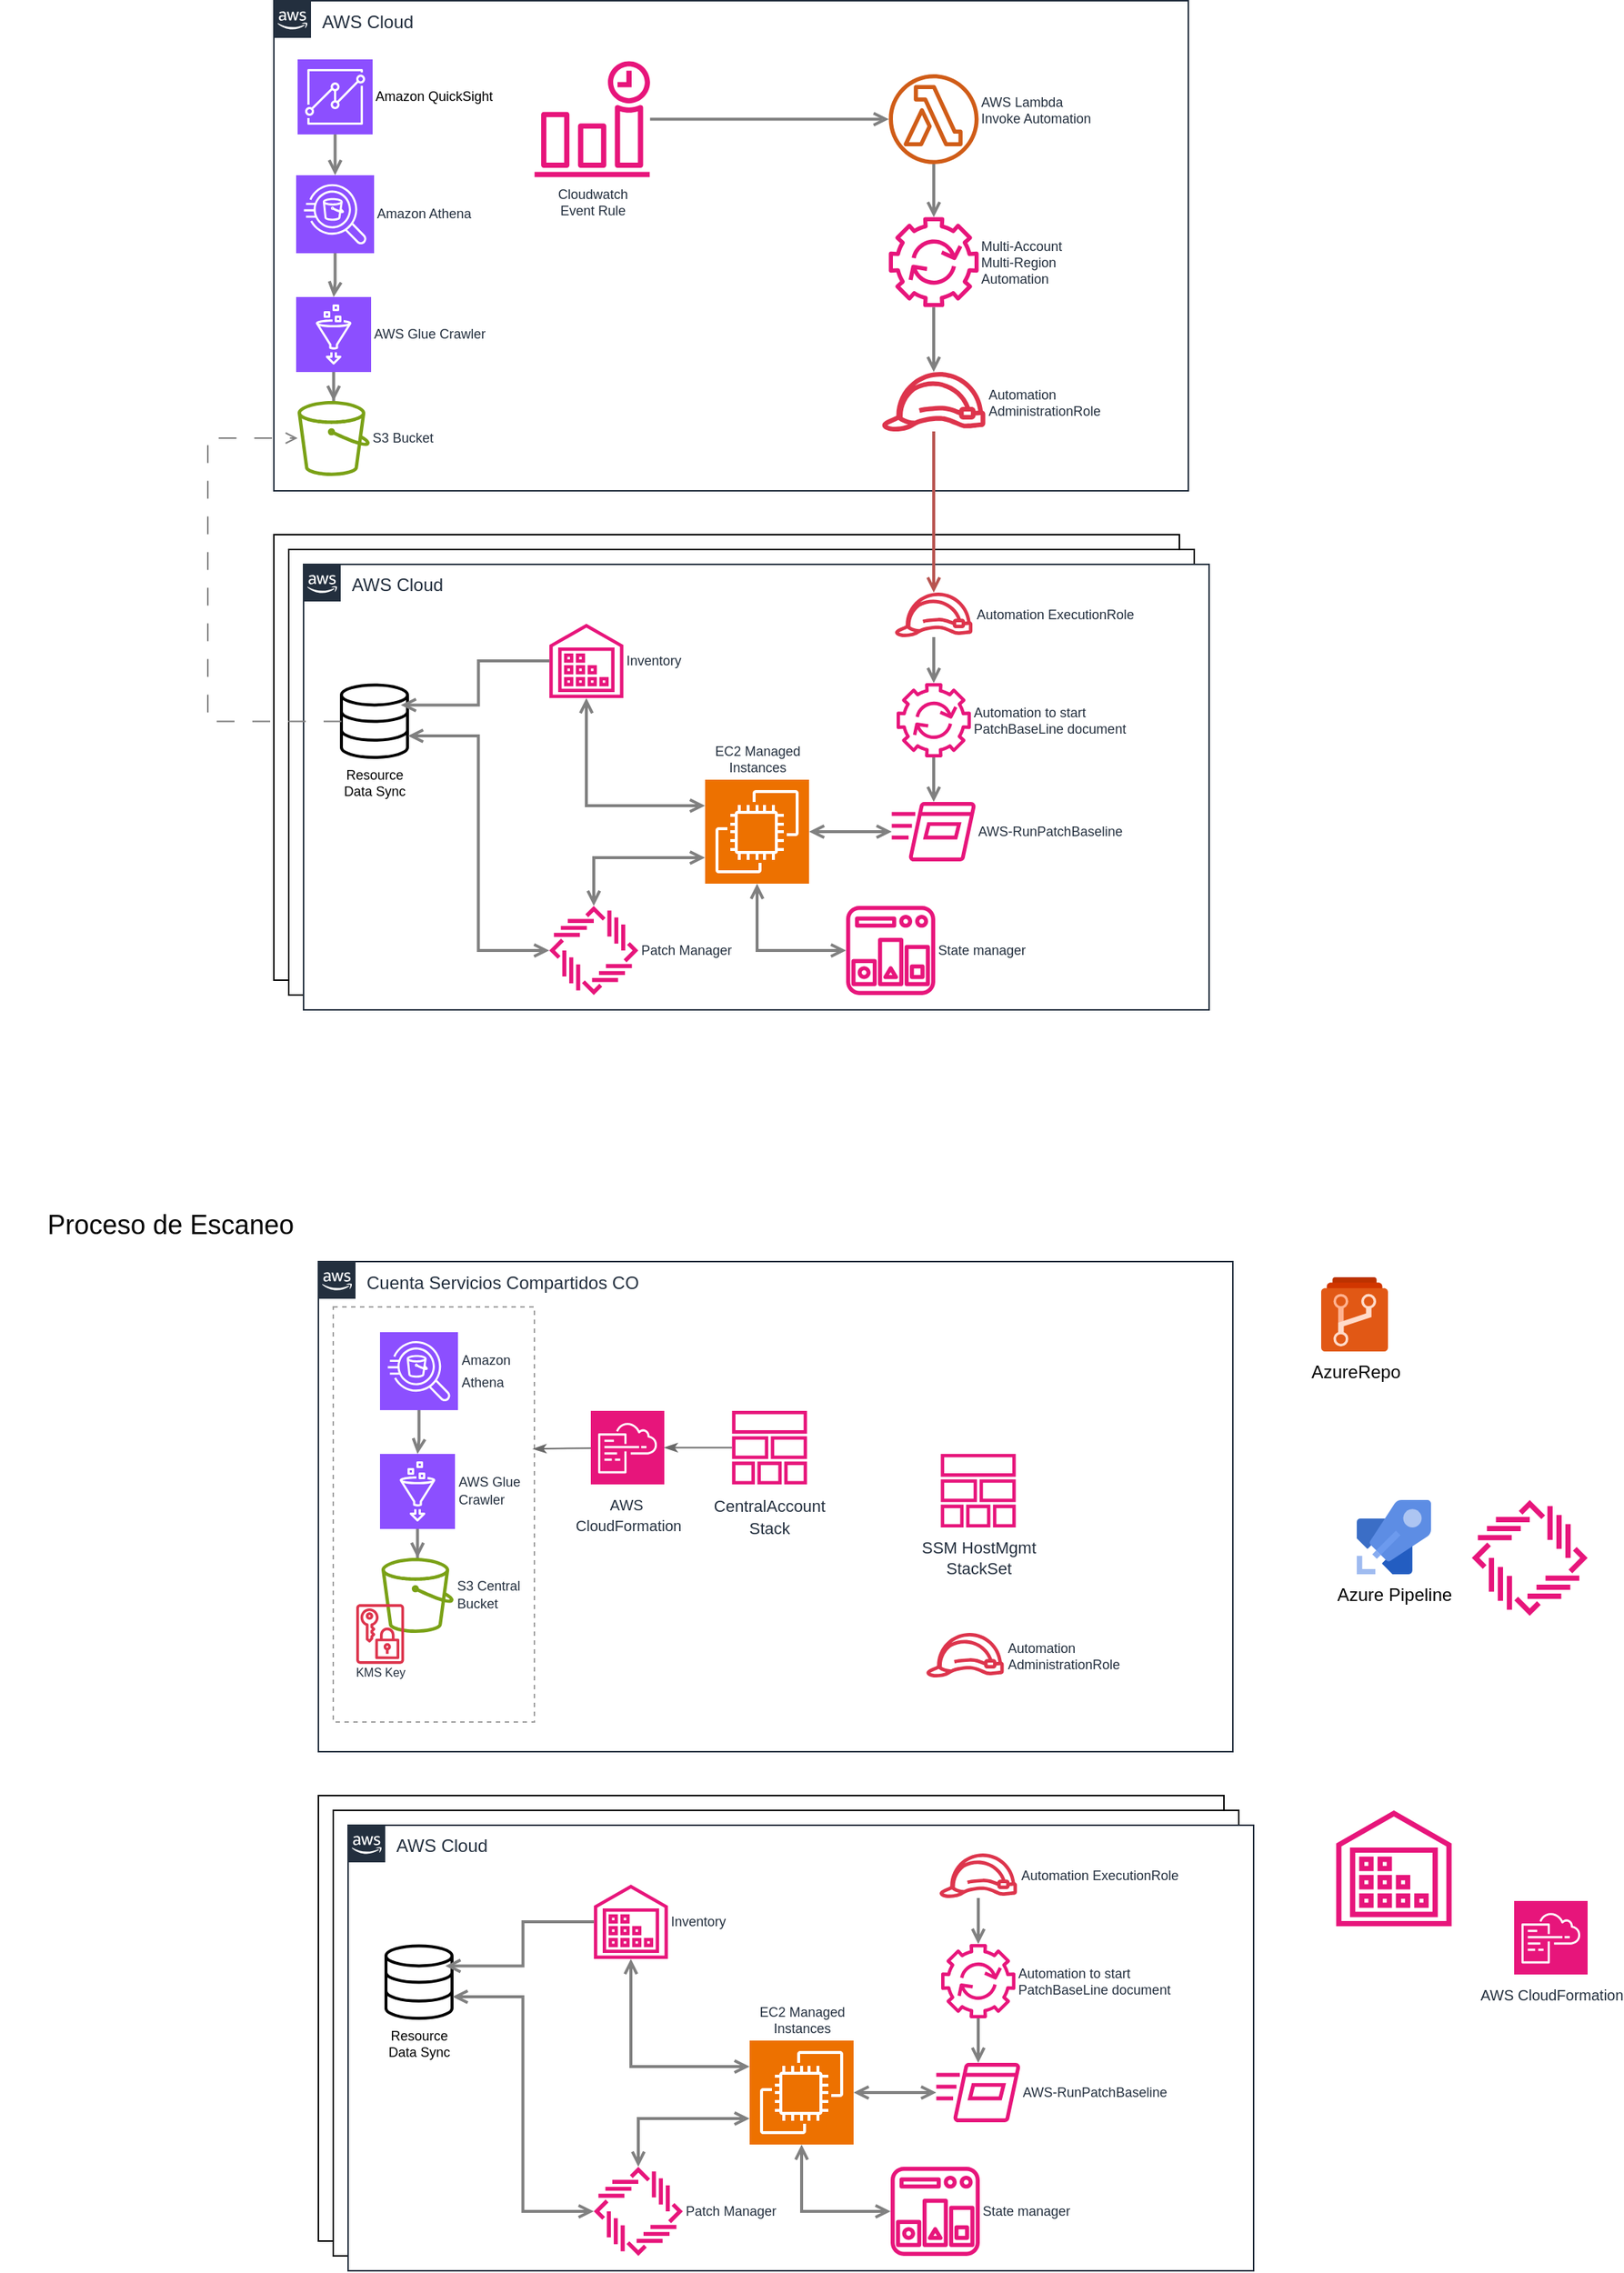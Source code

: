 <mxfile version="26.0.11">
  <diagram id="Ht1M8jgEwFfnCIfOTk4-" name="Page-1">
    <mxGraphModel dx="1235" dy="681" grid="1" gridSize="10" guides="1" tooltips="1" connect="1" arrows="1" fold="1" page="1" pageScale="1" pageWidth="1169" pageHeight="827" background="#FFFFFF" math="0" shadow="0">
      <root>
        <mxCell id="0" />
        <mxCell id="1" parent="0" />
        <mxCell id="UEzPUAAOIrF-is8g5C7q-208" value="" style="rounded=0;whiteSpace=wrap;html=1;labelBackgroundColor=#ffffff;fillColor=#ffffff;gradientColor=none;container=1;pointerEvents=0;collapsible=0;recursiveResize=0;" parent="1" vertex="1">
          <mxGeometry x="224.5" y="400" width="610" height="300" as="geometry" />
        </mxCell>
        <mxCell id="UEzPUAAOIrF-is8g5C7q-207" value="" style="rounded=0;whiteSpace=wrap;html=1;labelBackgroundColor=#ffffff;fillColor=#ffffff;gradientColor=none;container=0;pointerEvents=0;collapsible=0;recursiveResize=0;" parent="1" vertex="1">
          <mxGeometry x="234.5" y="410" width="610" height="300" as="geometry" />
        </mxCell>
        <mxCell id="UEzPUAAOIrF-is8g5C7q-206" value="AWS Cloud" style="points=[[0,0],[0.25,0],[0.5,0],[0.75,0],[1,0],[1,0.25],[1,0.5],[1,0.75],[1,1],[0.75,1],[0.5,1],[0.25,1],[0,1],[0,0.75],[0,0.5],[0,0.25]];outlineConnect=0;gradientColor=none;html=1;whiteSpace=wrap;fontSize=12;fontStyle=0;shape=mxgraph.aws4.group;grIcon=mxgraph.aws4.group_aws_cloud_alt;strokeColor=#232F3E;fillColor=#ffffff;verticalAlign=top;align=left;spacingLeft=30;fontColor=#232F3E;dashed=0;labelBackgroundColor=#ffffff;container=1;pointerEvents=0;collapsible=0;recursiveResize=0;" parent="1" vertex="1">
          <mxGeometry x="244.5" y="420" width="610" height="300" as="geometry" />
        </mxCell>
        <mxCell id="jMv3wiVejtYcK5WS_Cf9-27" style="edgeStyle=orthogonalEdgeStyle;shape=connector;rounded=0;orthogonalLoop=1;jettySize=auto;html=1;strokeColor=#808080;strokeWidth=2;align=center;verticalAlign=middle;fontFamily=Helvetica;fontSize=11;fontColor=default;labelBackgroundColor=default;startArrow=none;startFill=0;endArrow=open;endFill=0;" parent="UEzPUAAOIrF-is8g5C7q-206" source="jMv3wiVejtYcK5WS_Cf9-17" target="jMv3wiVejtYcK5WS_Cf9-18" edge="1">
          <mxGeometry relative="1" as="geometry" />
        </mxCell>
        <mxCell id="jMv3wiVejtYcK5WS_Cf9-17" value="Automation ExecutionRole" style="sketch=0;outlineConnect=0;fontColor=#232F3E;gradientColor=none;fillColor=#DD344C;strokeColor=none;dashed=0;verticalLabelPosition=middle;verticalAlign=middle;align=left;html=1;fontSize=9;fontStyle=0;aspect=fixed;pointerEvents=1;shape=mxgraph.aws4.role;hachureGap=4;jiggle=2;curveFitting=1;fontFamily=Helvetica;labelPosition=right;" parent="UEzPUAAOIrF-is8g5C7q-206" vertex="1">
          <mxGeometry x="397.92" y="19" width="53.18" height="30" as="geometry" />
        </mxCell>
        <mxCell id="jMv3wiVejtYcK5WS_Cf9-28" style="edgeStyle=orthogonalEdgeStyle;shape=connector;rounded=0;orthogonalLoop=1;jettySize=auto;html=1;strokeColor=#808080;strokeWidth=2;align=center;verticalAlign=middle;fontFamily=Helvetica;fontSize=11;fontColor=default;labelBackgroundColor=default;startArrow=none;startFill=0;endArrow=open;endFill=0;" parent="UEzPUAAOIrF-is8g5C7q-206" source="jMv3wiVejtYcK5WS_Cf9-18" target="jMv3wiVejtYcK5WS_Cf9-15" edge="1">
          <mxGeometry relative="1" as="geometry" />
        </mxCell>
        <mxCell id="jMv3wiVejtYcK5WS_Cf9-18" value="Automation to start&lt;div style=&quot;font-size: 9px;&quot;&gt;PatchBaseLine document&lt;/div&gt;" style="sketch=0;outlineConnect=0;fontColor=#232F3E;gradientColor=none;fillColor=#E7157B;strokeColor=none;dashed=0;verticalLabelPosition=middle;verticalAlign=middle;align=left;html=1;fontSize=9;fontStyle=0;aspect=fixed;pointerEvents=1;shape=mxgraph.aws4.automation;hachureGap=4;jiggle=2;curveFitting=1;fontFamily=Helvetica;labelPosition=right;" parent="UEzPUAAOIrF-is8g5C7q-206" vertex="1">
          <mxGeometry x="399.51" y="80" width="50" height="50" as="geometry" />
        </mxCell>
        <mxCell id="jMv3wiVejtYcK5WS_Cf9-15" value="AWS-RunPatchBaseline" style="sketch=0;outlineConnect=0;fontColor=#232F3E;gradientColor=none;fillColor=#E7157B;strokeColor=none;dashed=0;verticalLabelPosition=middle;verticalAlign=middle;align=left;html=1;fontSize=9;fontStyle=0;aspect=fixed;pointerEvents=1;shape=mxgraph.aws4.run_command;hachureGap=4;jiggle=2;curveFitting=1;fontFamily=Helvetica;labelPosition=right;" parent="UEzPUAAOIrF-is8g5C7q-206" vertex="1">
          <mxGeometry x="396.14" y="160" width="56.73" height="40" as="geometry" />
        </mxCell>
        <mxCell id="jMv3wiVejtYcK5WS_Cf9-14" value="Patch Manager" style="sketch=0;outlineConnect=0;fontColor=#232F3E;gradientColor=none;fillColor=#E7157B;strokeColor=none;dashed=0;verticalLabelPosition=middle;verticalAlign=middle;align=left;html=1;fontSize=9;fontStyle=0;aspect=fixed;pointerEvents=1;shape=mxgraph.aws4.patch_manager;hachureGap=4;jiggle=2;curveFitting=1;fontFamily=Helvetica;labelPosition=right;" parent="UEzPUAAOIrF-is8g5C7q-206" vertex="1">
          <mxGeometry x="165.5" y="230" width="60" height="60" as="geometry" />
        </mxCell>
        <mxCell id="jMv3wiVejtYcK5WS_Cf9-12" value="Resource&lt;div style=&quot;font-size: 9px;&quot;&gt;Data Sync&lt;/div&gt;" style="html=1;verticalLabelPosition=bottom;align=center;labelBackgroundColor=#ffffff;verticalAlign=top;strokeWidth=2;strokeColor=#000000;shadow=0;dashed=0;shape=mxgraph.ios7.icons.data;hachureGap=4;fontFamily=Helvetica;fillColor=default;fontSize=9;" parent="UEzPUAAOIrF-is8g5C7q-206" vertex="1">
          <mxGeometry x="25.5" y="81.25" width="44.5" height="48.75" as="geometry" />
        </mxCell>
        <mxCell id="jMv3wiVejtYcK5WS_Cf9-16" value="State manager" style="sketch=0;outlineConnect=0;fontColor=#232F3E;gradientColor=none;fillColor=#E7157B;strokeColor=none;dashed=0;verticalLabelPosition=middle;verticalAlign=middle;align=left;html=1;fontSize=9;fontStyle=0;aspect=fixed;pointerEvents=1;shape=mxgraph.aws4.state_manager;hachureGap=4;jiggle=2;curveFitting=1;fontFamily=Helvetica;labelPosition=right;" parent="UEzPUAAOIrF-is8g5C7q-206" vertex="1">
          <mxGeometry x="365.5" y="230" width="60" height="60" as="geometry" />
        </mxCell>
        <mxCell id="jMv3wiVejtYcK5WS_Cf9-40" style="edgeStyle=orthogonalEdgeStyle;shape=connector;rounded=0;orthogonalLoop=1;jettySize=auto;html=1;entryX=1.007;entryY=0.702;entryDx=0;entryDy=0;entryPerimeter=0;strokeColor=#808080;strokeWidth=2;align=center;verticalAlign=middle;fontFamily=Helvetica;fontSize=11;fontColor=default;labelBackgroundColor=default;startArrow=open;startFill=0;endArrow=open;endFill=0;" parent="UEzPUAAOIrF-is8g5C7q-206" source="jMv3wiVejtYcK5WS_Cf9-14" target="jMv3wiVejtYcK5WS_Cf9-12" edge="1">
          <mxGeometry relative="1" as="geometry" />
        </mxCell>
        <mxCell id="UEzPUAAOIrF-is8g5C7q-205" value="AWS Cloud" style="points=[[0,0],[0.25,0],[0.5,0],[0.75,0],[1,0],[1,0.25],[1,0.5],[1,0.75],[1,1],[0.75,1],[0.5,1],[0.25,1],[0,1],[0,0.75],[0,0.5],[0,0.25]];outlineConnect=0;gradientColor=none;html=1;whiteSpace=wrap;fontSize=12;fontStyle=0;shape=mxgraph.aws4.group;grIcon=mxgraph.aws4.group_aws_cloud_alt;strokeColor=#232F3E;fillColor=default;verticalAlign=top;align=left;spacingLeft=30;fontColor=#232F3E;dashed=0;labelBackgroundColor=#ffffff;container=1;pointerEvents=0;collapsible=0;recursiveResize=0;" parent="1" vertex="1">
          <mxGeometry x="224.5" y="40.5" width="616" height="330" as="geometry" />
        </mxCell>
        <mxCell id="jMv3wiVejtYcK5WS_Cf9-2" value="&lt;font style=&quot;font-size: 9px;&quot; face=&quot;Helvetica&quot;&gt;Amazon QuickSight&lt;/font&gt;" style="sketch=0;points=[[0,0,0],[0.25,0,0],[0.5,0,0],[0.75,0,0],[1,0,0],[0,1,0],[0.25,1,0],[0.5,1,0],[0.75,1,0],[1,1,0],[0,0.25,0],[0,0.5,0],[0,0.75,0],[1,0.25,0],[1,0.5,0],[1,0.75,0]];outlineConnect=0;fontColor=default;fillColor=#8C4FFF;strokeColor=#ffffff;dashed=0;verticalLabelPosition=middle;verticalAlign=middle;align=left;html=1;fontSize=12;fontStyle=0;aspect=fixed;shape=mxgraph.aws4.resourceIcon;resIcon=mxgraph.aws4.quicksight;hachureGap=4;jiggle=2;curveFitting=1;fontFamily=Architects Daughter;fontSource=https%3A%2F%2Ffonts.googleapis.com%2Fcss%3Ffamily%3DArchitects%2BDaughter;labelPosition=right;" parent="UEzPUAAOIrF-is8g5C7q-205" vertex="1">
          <mxGeometry x="16" y="39.5" width="50.5" height="50.5" as="geometry" />
        </mxCell>
        <mxCell id="jMv3wiVejtYcK5WS_Cf9-22" style="edgeStyle=orthogonalEdgeStyle;shape=connector;rounded=0;orthogonalLoop=1;jettySize=auto;html=1;strokeColor=#808080;strokeWidth=2;align=center;verticalAlign=middle;fontFamily=Helvetica;fontSize=11;fontColor=default;labelBackgroundColor=default;startArrow=none;startFill=0;endArrow=open;endFill=0;" parent="UEzPUAAOIrF-is8g5C7q-205" source="jMv3wiVejtYcK5WS_Cf9-4" target="jMv3wiVejtYcK5WS_Cf9-5" edge="1">
          <mxGeometry relative="1" as="geometry" />
        </mxCell>
        <mxCell id="jMv3wiVejtYcK5WS_Cf9-4" value="&lt;font style=&quot;font-size: 9px;&quot; face=&quot;Helvetica&quot;&gt;AWS Glue Crawler&lt;/font&gt;" style="sketch=0;points=[[0,0,0],[0.25,0,0],[0.5,0,0],[0.75,0,0],[1,0,0],[0,1,0],[0.25,1,0],[0.5,1,0],[0.75,1,0],[1,1,0],[0,0.25,0],[0,0.5,0],[0,0.75,0],[1,0.25,0],[1,0.5,0],[1,0.75,0]];outlineConnect=0;fontColor=#232F3E;fillColor=#8C4FFF;strokeColor=#ffffff;dashed=0;verticalLabelPosition=middle;verticalAlign=middle;align=left;html=1;fontSize=9;fontStyle=0;aspect=fixed;shape=mxgraph.aws4.resourceIcon;resIcon=mxgraph.aws4.glue;hachureGap=4;jiggle=2;curveFitting=1;fontFamily=Architects Daughter;fontSource=https%3A%2F%2Ffonts.googleapis.com%2Fcss%3Ffamily%3DArchitects%2BDaughter;labelPosition=right;" parent="UEzPUAAOIrF-is8g5C7q-205" vertex="1">
          <mxGeometry x="15" y="199.5" width="50.5" height="50.5" as="geometry" />
        </mxCell>
        <mxCell id="jMv3wiVejtYcK5WS_Cf9-3" value="&lt;font style=&quot;font-size: 9px;&quot; face=&quot;Helvetica&quot;&gt;Amazon Athena&lt;/font&gt;" style="sketch=0;points=[[0,0,0],[0.25,0,0],[0.5,0,0],[0.75,0,0],[1,0,0],[0,1,0],[0.25,1,0],[0.5,1,0],[0.75,1,0],[1,1,0],[0,0.25,0],[0,0.5,0],[0,0.75,0],[1,0.25,0],[1,0.5,0],[1,0.75,0]];outlineConnect=0;fontColor=#232F3E;fillColor=#8C4FFF;strokeColor=#ffffff;dashed=0;verticalLabelPosition=middle;verticalAlign=middle;align=left;html=1;fontSize=12;fontStyle=0;aspect=fixed;shape=mxgraph.aws4.resourceIcon;resIcon=mxgraph.aws4.athena;hachureGap=4;jiggle=2;curveFitting=1;fontFamily=Architects Daughter;fontSource=https%3A%2F%2Ffonts.googleapis.com%2Fcss%3Ffamily%3DArchitects%2BDaughter;labelPosition=right;" parent="UEzPUAAOIrF-is8g5C7q-205" vertex="1">
          <mxGeometry x="15" y="117.5" width="52.5" height="52.5" as="geometry" />
        </mxCell>
        <mxCell id="jMv3wiVejtYcK5WS_Cf9-5" value="&lt;font face=&quot;Helvetica&quot; style=&quot;font-size: 9px;&quot;&gt;S3 Bucket&lt;/font&gt;" style="sketch=0;outlineConnect=0;fontColor=#232F3E;gradientColor=none;fillColor=#7AA116;strokeColor=none;dashed=0;verticalLabelPosition=middle;verticalAlign=middle;align=left;html=1;fontSize=9;fontStyle=0;aspect=fixed;pointerEvents=1;shape=mxgraph.aws4.bucket;hachureGap=4;jiggle=2;curveFitting=1;fontFamily=Architects Daughter;fontSource=https%3A%2F%2Ffonts.googleapis.com%2Fcss%3Ffamily%3DArchitects%2BDaughter;labelPosition=right;" parent="UEzPUAAOIrF-is8g5C7q-205" vertex="1">
          <mxGeometry x="16" y="269.5" width="48.56" height="50.5" as="geometry" />
        </mxCell>
        <mxCell id="jMv3wiVejtYcK5WS_Cf9-23" style="edgeStyle=orthogonalEdgeStyle;shape=connector;rounded=0;orthogonalLoop=1;jettySize=auto;html=1;strokeColor=#808080;strokeWidth=2;align=center;verticalAlign=middle;fontFamily=Helvetica;fontSize=11;fontColor=default;labelBackgroundColor=default;startArrow=none;startFill=0;endArrow=open;endFill=0;" parent="UEzPUAAOIrF-is8g5C7q-205" source="jMv3wiVejtYcK5WS_Cf9-6" target="UEzPUAAOIrF-is8g5C7q-221" edge="1">
          <mxGeometry relative="1" as="geometry" />
        </mxCell>
        <mxCell id="jMv3wiVejtYcK5WS_Cf9-6" value="&lt;font style=&quot;font-size: 9px;&quot;&gt;Cloudwatch&lt;/font&gt;&lt;div style=&quot;font-size: 9px;&quot;&gt;&lt;font style=&quot;font-size: 9px;&quot;&gt;Event Rule&lt;/font&gt;&lt;/div&gt;" style="sketch=0;outlineConnect=0;fontColor=#232F3E;gradientColor=none;fillColor=#E7157B;strokeColor=none;dashed=0;verticalLabelPosition=bottom;verticalAlign=top;align=center;html=1;fontSize=9;fontStyle=0;aspect=fixed;pointerEvents=1;shape=mxgraph.aws4.event_time_based;hachureGap=4;jiggle=2;curveFitting=1;fontFamily=Helvetica;" parent="UEzPUAAOIrF-is8g5C7q-205" vertex="1">
          <mxGeometry x="175.5" y="40.75" width="78" height="78" as="geometry" />
        </mxCell>
        <mxCell id="jMv3wiVejtYcK5WS_Cf9-24" style="edgeStyle=orthogonalEdgeStyle;shape=connector;rounded=0;orthogonalLoop=1;jettySize=auto;html=1;strokeColor=#808080;strokeWidth=2;align=center;verticalAlign=middle;fontFamily=Helvetica;fontSize=11;fontColor=default;labelBackgroundColor=default;startArrow=none;startFill=0;endArrow=open;endFill=0;" parent="UEzPUAAOIrF-is8g5C7q-205" source="UEzPUAAOIrF-is8g5C7q-221" target="jMv3wiVejtYcK5WS_Cf9-7" edge="1">
          <mxGeometry relative="1" as="geometry" />
        </mxCell>
        <mxCell id="UEzPUAAOIrF-is8g5C7q-221" value="AWS Lambda&lt;div style=&quot;font-size: 9px;&quot;&gt;Invoke Automation&lt;/div&gt;&lt;div style=&quot;font-size: 9px;&quot;&gt;&lt;br style=&quot;font-size: 9px;&quot;&gt;&lt;/div&gt;" style="outlineConnect=0;fontColor=#232F3E;gradientColor=none;fillColor=#D05C17;strokeColor=none;dashed=0;verticalLabelPosition=middle;verticalAlign=middle;align=left;html=1;fontSize=9;fontStyle=0;aspect=fixed;pointerEvents=1;shape=mxgraph.aws4.lambda_function;labelBackgroundColor=#ffffff;labelPosition=right;" parent="UEzPUAAOIrF-is8g5C7q-205" vertex="1">
          <mxGeometry x="414.25" y="49.5" width="60.5" height="60.5" as="geometry" />
        </mxCell>
        <mxCell id="jMv3wiVejtYcK5WS_Cf9-25" style="edgeStyle=orthogonalEdgeStyle;shape=connector;rounded=0;orthogonalLoop=1;jettySize=auto;html=1;strokeColor=#808080;strokeWidth=2;align=center;verticalAlign=middle;fontFamily=Helvetica;fontSize=11;fontColor=default;labelBackgroundColor=default;startArrow=none;startFill=0;endArrow=open;endFill=0;" parent="UEzPUAAOIrF-is8g5C7q-205" source="jMv3wiVejtYcK5WS_Cf9-7" target="jMv3wiVejtYcK5WS_Cf9-8" edge="1">
          <mxGeometry relative="1" as="geometry" />
        </mxCell>
        <mxCell id="jMv3wiVejtYcK5WS_Cf9-7" value="Multi-Account&lt;div style=&quot;font-size: 9px;&quot;&gt;Multi-Region&lt;/div&gt;&lt;div style=&quot;font-size: 9px;&quot;&gt;Automation&lt;/div&gt;" style="sketch=0;outlineConnect=0;fontColor=#232F3E;gradientColor=none;fillColor=#E7157B;strokeColor=none;dashed=0;verticalLabelPosition=middle;verticalAlign=middle;align=left;html=1;fontSize=9;fontStyle=0;aspect=fixed;pointerEvents=1;shape=mxgraph.aws4.automation;hachureGap=4;jiggle=2;curveFitting=1;fontFamily=Helvetica;labelPosition=right;" parent="UEzPUAAOIrF-is8g5C7q-205" vertex="1">
          <mxGeometry x="414.25" y="145.75" width="60.5" height="60.5" as="geometry" />
        </mxCell>
        <mxCell id="jMv3wiVejtYcK5WS_Cf9-8" value="Automation&lt;div style=&quot;font-size: 9px;&quot;&gt;AdministrationRole&lt;/div&gt;" style="sketch=0;outlineConnect=0;fontColor=#232F3E;gradientColor=none;fillColor=#DD344C;strokeColor=none;dashed=0;verticalLabelPosition=middle;verticalAlign=middle;align=left;html=1;fontSize=9;fontStyle=0;aspect=fixed;pointerEvents=1;shape=mxgraph.aws4.role;hachureGap=4;jiggle=2;curveFitting=1;fontFamily=Helvetica;labelPosition=right;" parent="UEzPUAAOIrF-is8g5C7q-205" vertex="1">
          <mxGeometry x="409.05" y="250" width="70.91" height="40" as="geometry" />
        </mxCell>
        <mxCell id="jMv3wiVejtYcK5WS_Cf9-19" style="edgeStyle=orthogonalEdgeStyle;shape=connector;rounded=0;orthogonalLoop=1;jettySize=auto;html=1;entryX=0.5;entryY=0;entryDx=0;entryDy=0;entryPerimeter=0;strokeColor=#808080;strokeWidth=2;align=center;verticalAlign=middle;fontFamily=Helvetica;fontSize=11;fontColor=default;labelBackgroundColor=default;startArrow=none;startFill=0;endArrow=open;endFill=0;" parent="UEzPUAAOIrF-is8g5C7q-205" source="jMv3wiVejtYcK5WS_Cf9-2" target="jMv3wiVejtYcK5WS_Cf9-3" edge="1">
          <mxGeometry relative="1" as="geometry" />
        </mxCell>
        <mxCell id="jMv3wiVejtYcK5WS_Cf9-21" style="edgeStyle=orthogonalEdgeStyle;shape=connector;rounded=0;orthogonalLoop=1;jettySize=auto;html=1;entryX=0.5;entryY=0;entryDx=0;entryDy=0;entryPerimeter=0;strokeColor=#808080;strokeWidth=2;align=center;verticalAlign=middle;fontFamily=Helvetica;fontSize=11;fontColor=default;labelBackgroundColor=default;startArrow=none;startFill=0;endArrow=open;endFill=0;" parent="UEzPUAAOIrF-is8g5C7q-205" source="jMv3wiVejtYcK5WS_Cf9-3" target="jMv3wiVejtYcK5WS_Cf9-4" edge="1">
          <mxGeometry relative="1" as="geometry" />
        </mxCell>
        <mxCell id="jMv3wiVejtYcK5WS_Cf9-13" value="Inventory" style="sketch=0;outlineConnect=0;fontColor=#232F3E;gradientColor=none;fillColor=#E7157B;strokeColor=none;dashed=0;verticalLabelPosition=middle;verticalAlign=middle;align=left;html=1;fontSize=9;fontStyle=0;aspect=fixed;pointerEvents=1;shape=mxgraph.aws4.inventory;hachureGap=4;jiggle=2;curveFitting=1;fontFamily=Helvetica;labelPosition=right;" parent="1" vertex="1">
          <mxGeometry x="410" y="460" width="50" height="50" as="geometry" />
        </mxCell>
        <mxCell id="jMv3wiVejtYcK5WS_Cf9-29" style="edgeStyle=orthogonalEdgeStyle;shape=connector;rounded=0;orthogonalLoop=1;jettySize=auto;html=1;strokeColor=#808080;strokeWidth=2;align=center;verticalAlign=middle;fontFamily=Helvetica;fontSize=11;fontColor=default;labelBackgroundColor=default;startArrow=open;startFill=0;endArrow=open;endFill=0;" parent="1" source="jMv3wiVejtYcK5WS_Cf9-9" target="jMv3wiVejtYcK5WS_Cf9-15" edge="1">
          <mxGeometry relative="1" as="geometry" />
        </mxCell>
        <mxCell id="jMv3wiVejtYcK5WS_Cf9-33" style="edgeStyle=orthogonalEdgeStyle;shape=connector;rounded=0;orthogonalLoop=1;jettySize=auto;html=1;exitX=0;exitY=0.25;exitDx=0;exitDy=0;exitPerimeter=0;strokeColor=#808080;strokeWidth=2;align=center;verticalAlign=middle;fontFamily=Helvetica;fontSize=11;fontColor=default;labelBackgroundColor=default;startArrow=open;startFill=0;endArrow=open;endFill=0;" parent="1" source="jMv3wiVejtYcK5WS_Cf9-9" target="jMv3wiVejtYcK5WS_Cf9-13" edge="1">
          <mxGeometry relative="1" as="geometry" />
        </mxCell>
        <mxCell id="jMv3wiVejtYcK5WS_Cf9-34" style="edgeStyle=orthogonalEdgeStyle;shape=connector;rounded=0;orthogonalLoop=1;jettySize=auto;html=1;exitX=0;exitY=0.75;exitDx=0;exitDy=0;exitPerimeter=0;strokeColor=#808080;strokeWidth=2;align=center;verticalAlign=middle;fontFamily=Helvetica;fontSize=11;fontColor=default;labelBackgroundColor=default;startArrow=open;startFill=0;endArrow=open;endFill=0;" parent="1" source="jMv3wiVejtYcK5WS_Cf9-9" target="jMv3wiVejtYcK5WS_Cf9-14" edge="1">
          <mxGeometry relative="1" as="geometry" />
        </mxCell>
        <mxCell id="jMv3wiVejtYcK5WS_Cf9-9" value="EC2 Managed&lt;div style=&quot;font-size: 9px;&quot;&gt;Instances&lt;/div&gt;" style="sketch=0;points=[[0,0,0],[0.25,0,0],[0.5,0,0],[0.75,0,0],[1,0,0],[0,1,0],[0.25,1,0],[0.5,1,0],[0.75,1,0],[1,1,0],[0,0.25,0],[0,0.5,0],[0,0.75,0],[1,0.25,0],[1,0.5,0],[1,0.75,0]];outlineConnect=0;fontColor=#232F3E;fillColor=#ED7100;strokeColor=#ffffff;dashed=0;verticalLabelPosition=top;verticalAlign=bottom;align=center;html=1;fontSize=9;fontStyle=0;aspect=fixed;shape=mxgraph.aws4.resourceIcon;resIcon=mxgraph.aws4.ec2;hachureGap=4;jiggle=2;curveFitting=1;fontFamily=Helvetica;labelPosition=center;" parent="1" vertex="1">
          <mxGeometry x="515" y="565" width="70" height="70" as="geometry" />
        </mxCell>
        <mxCell id="jMv3wiVejtYcK5WS_Cf9-26" style="edgeStyle=orthogonalEdgeStyle;shape=connector;rounded=0;orthogonalLoop=1;jettySize=auto;html=1;strokeColor=#b85450;strokeWidth=2;align=center;verticalAlign=middle;fontFamily=Helvetica;fontSize=11;fontColor=default;labelBackgroundColor=default;startArrow=none;startFill=0;endArrow=open;endFill=0;fillColor=#f8cecc;" parent="1" source="jMv3wiVejtYcK5WS_Cf9-8" target="jMv3wiVejtYcK5WS_Cf9-17" edge="1">
          <mxGeometry relative="1" as="geometry" />
        </mxCell>
        <mxCell id="jMv3wiVejtYcK5WS_Cf9-38" style="edgeStyle=orthogonalEdgeStyle;shape=connector;rounded=0;orthogonalLoop=1;jettySize=auto;html=1;strokeColor=#808080;strokeWidth=2;align=center;verticalAlign=middle;fontFamily=Helvetica;fontSize=11;fontColor=default;labelBackgroundColor=default;startArrow=open;startFill=0;endArrow=open;endFill=0;" parent="1" source="jMv3wiVejtYcK5WS_Cf9-16" target="jMv3wiVejtYcK5WS_Cf9-9" edge="1">
          <mxGeometry relative="1" as="geometry" />
        </mxCell>
        <mxCell id="jMv3wiVejtYcK5WS_Cf9-39" style="edgeStyle=orthogonalEdgeStyle;shape=connector;rounded=0;orthogonalLoop=1;jettySize=auto;html=1;entryX=0.899;entryY=0.277;entryDx=0;entryDy=0;entryPerimeter=0;strokeColor=#808080;strokeWidth=2;align=center;verticalAlign=middle;fontFamily=Helvetica;fontSize=2;fontColor=default;labelBackgroundColor=default;startArrow=none;startFill=0;endArrow=open;endFill=0;" parent="1" source="jMv3wiVejtYcK5WS_Cf9-13" target="jMv3wiVejtYcK5WS_Cf9-12" edge="1">
          <mxGeometry relative="1" as="geometry" />
        </mxCell>
        <mxCell id="jMv3wiVejtYcK5WS_Cf9-41" style="edgeStyle=orthogonalEdgeStyle;shape=connector;rounded=0;orthogonalLoop=1;jettySize=auto;html=1;strokeColor=#808080;strokeWidth=1;align=center;verticalAlign=middle;fontFamily=Helvetica;fontSize=11;fontColor=default;labelBackgroundColor=default;startArrow=none;startFill=0;endArrow=open;endFill=0;dashed=1;dashPattern=12 12;" parent="1" source="jMv3wiVejtYcK5WS_Cf9-12" target="jMv3wiVejtYcK5WS_Cf9-5" edge="1">
          <mxGeometry relative="1" as="geometry">
            <Array as="points">
              <mxPoint x="180" y="526" />
              <mxPoint x="180" y="335" />
            </Array>
          </mxGeometry>
        </mxCell>
        <mxCell id="tlTtuqMrw8REX9IO8kG6-74" value="" style="rounded=0;whiteSpace=wrap;html=1;labelBackgroundColor=#ffffff;fillColor=#ffffff;gradientColor=none;container=1;pointerEvents=0;collapsible=0;recursiveResize=0;" parent="1" vertex="1">
          <mxGeometry x="254.5" y="1249" width="610" height="300" as="geometry" />
        </mxCell>
        <mxCell id="tlTtuqMrw8REX9IO8kG6-75" value="" style="rounded=0;whiteSpace=wrap;html=1;labelBackgroundColor=#ffffff;fillColor=#ffffff;gradientColor=none;container=0;pointerEvents=0;collapsible=0;recursiveResize=0;" parent="1" vertex="1">
          <mxGeometry x="264.5" y="1259" width="610" height="300" as="geometry" />
        </mxCell>
        <mxCell id="tlTtuqMrw8REX9IO8kG6-76" value="AWS Cloud" style="points=[[0,0],[0.25,0],[0.5,0],[0.75,0],[1,0],[1,0.25],[1,0.5],[1,0.75],[1,1],[0.75,1],[0.5,1],[0.25,1],[0,1],[0,0.75],[0,0.5],[0,0.25]];outlineConnect=0;gradientColor=none;html=1;whiteSpace=wrap;fontSize=12;fontStyle=0;shape=mxgraph.aws4.group;grIcon=mxgraph.aws4.group_aws_cloud_alt;strokeColor=#232F3E;fillColor=#ffffff;verticalAlign=top;align=left;spacingLeft=30;fontColor=#232F3E;dashed=0;labelBackgroundColor=#ffffff;container=1;pointerEvents=0;collapsible=0;recursiveResize=0;" parent="1" vertex="1">
          <mxGeometry x="274.5" y="1269" width="610" height="300" as="geometry" />
        </mxCell>
        <mxCell id="tlTtuqMrw8REX9IO8kG6-77" style="edgeStyle=orthogonalEdgeStyle;shape=connector;rounded=0;orthogonalLoop=1;jettySize=auto;html=1;strokeColor=#808080;strokeWidth=2;align=center;verticalAlign=middle;fontFamily=Helvetica;fontSize=11;fontColor=default;labelBackgroundColor=default;startArrow=none;startFill=0;endArrow=open;endFill=0;" parent="tlTtuqMrw8REX9IO8kG6-76" source="tlTtuqMrw8REX9IO8kG6-78" target="tlTtuqMrw8REX9IO8kG6-80" edge="1">
          <mxGeometry relative="1" as="geometry" />
        </mxCell>
        <mxCell id="tlTtuqMrw8REX9IO8kG6-78" value="Automation ExecutionRole" style="sketch=0;outlineConnect=0;fontColor=#232F3E;gradientColor=none;fillColor=#DD344C;strokeColor=none;dashed=0;verticalLabelPosition=middle;verticalAlign=middle;align=left;html=1;fontSize=9;fontStyle=0;aspect=fixed;pointerEvents=1;shape=mxgraph.aws4.role;hachureGap=4;jiggle=2;curveFitting=1;fontFamily=Helvetica;labelPosition=right;" parent="tlTtuqMrw8REX9IO8kG6-76" vertex="1">
          <mxGeometry x="397.92" y="19" width="53.18" height="30" as="geometry" />
        </mxCell>
        <mxCell id="tlTtuqMrw8REX9IO8kG6-79" style="edgeStyle=orthogonalEdgeStyle;shape=connector;rounded=0;orthogonalLoop=1;jettySize=auto;html=1;strokeColor=#808080;strokeWidth=2;align=center;verticalAlign=middle;fontFamily=Helvetica;fontSize=11;fontColor=default;labelBackgroundColor=default;startArrow=none;startFill=0;endArrow=open;endFill=0;" parent="tlTtuqMrw8REX9IO8kG6-76" source="tlTtuqMrw8REX9IO8kG6-80" target="tlTtuqMrw8REX9IO8kG6-81" edge="1">
          <mxGeometry relative="1" as="geometry" />
        </mxCell>
        <mxCell id="tlTtuqMrw8REX9IO8kG6-80" value="Automation to start&lt;div style=&quot;font-size: 9px;&quot;&gt;PatchBaseLine document&lt;/div&gt;" style="sketch=0;outlineConnect=0;fontColor=#232F3E;gradientColor=none;fillColor=#E7157B;strokeColor=none;dashed=0;verticalLabelPosition=middle;verticalAlign=middle;align=left;html=1;fontSize=9;fontStyle=0;aspect=fixed;pointerEvents=1;shape=mxgraph.aws4.automation;hachureGap=4;jiggle=2;curveFitting=1;fontFamily=Helvetica;labelPosition=right;" parent="tlTtuqMrw8REX9IO8kG6-76" vertex="1">
          <mxGeometry x="399.51" y="80" width="50" height="50" as="geometry" />
        </mxCell>
        <mxCell id="tlTtuqMrw8REX9IO8kG6-81" value="AWS-RunPatchBaseline" style="sketch=0;outlineConnect=0;fontColor=#232F3E;gradientColor=none;fillColor=#E7157B;strokeColor=none;dashed=0;verticalLabelPosition=middle;verticalAlign=middle;align=left;html=1;fontSize=9;fontStyle=0;aspect=fixed;pointerEvents=1;shape=mxgraph.aws4.run_command;hachureGap=4;jiggle=2;curveFitting=1;fontFamily=Helvetica;labelPosition=right;" parent="tlTtuqMrw8REX9IO8kG6-76" vertex="1">
          <mxGeometry x="396.14" y="160" width="56.73" height="40" as="geometry" />
        </mxCell>
        <mxCell id="tlTtuqMrw8REX9IO8kG6-82" value="Patch Manager" style="sketch=0;outlineConnect=0;fontColor=#232F3E;gradientColor=none;fillColor=#E7157B;strokeColor=none;dashed=0;verticalLabelPosition=middle;verticalAlign=middle;align=left;html=1;fontSize=9;fontStyle=0;aspect=fixed;pointerEvents=1;shape=mxgraph.aws4.patch_manager;hachureGap=4;jiggle=2;curveFitting=1;fontFamily=Helvetica;labelPosition=right;" parent="tlTtuqMrw8REX9IO8kG6-76" vertex="1">
          <mxGeometry x="165.5" y="230" width="60" height="60" as="geometry" />
        </mxCell>
        <mxCell id="tlTtuqMrw8REX9IO8kG6-83" value="Resource&lt;div style=&quot;font-size: 9px;&quot;&gt;Data Sync&lt;/div&gt;" style="html=1;verticalLabelPosition=bottom;align=center;labelBackgroundColor=#ffffff;verticalAlign=top;strokeWidth=2;strokeColor=#000000;shadow=0;dashed=0;shape=mxgraph.ios7.icons.data;hachureGap=4;fontFamily=Helvetica;fillColor=default;fontSize=9;" parent="tlTtuqMrw8REX9IO8kG6-76" vertex="1">
          <mxGeometry x="25.5" y="81.25" width="44.5" height="48.75" as="geometry" />
        </mxCell>
        <mxCell id="tlTtuqMrw8REX9IO8kG6-84" value="State manager" style="sketch=0;outlineConnect=0;fontColor=#232F3E;gradientColor=none;fillColor=#E7157B;strokeColor=none;dashed=0;verticalLabelPosition=middle;verticalAlign=middle;align=left;html=1;fontSize=9;fontStyle=0;aspect=fixed;pointerEvents=1;shape=mxgraph.aws4.state_manager;hachureGap=4;jiggle=2;curveFitting=1;fontFamily=Helvetica;labelPosition=right;" parent="tlTtuqMrw8REX9IO8kG6-76" vertex="1">
          <mxGeometry x="365.5" y="230" width="60" height="60" as="geometry" />
        </mxCell>
        <mxCell id="tlTtuqMrw8REX9IO8kG6-85" style="edgeStyle=orthogonalEdgeStyle;shape=connector;rounded=0;orthogonalLoop=1;jettySize=auto;html=1;entryX=1.007;entryY=0.702;entryDx=0;entryDy=0;entryPerimeter=0;strokeColor=#808080;strokeWidth=2;align=center;verticalAlign=middle;fontFamily=Helvetica;fontSize=11;fontColor=default;labelBackgroundColor=default;startArrow=open;startFill=0;endArrow=open;endFill=0;" parent="tlTtuqMrw8REX9IO8kG6-76" source="tlTtuqMrw8REX9IO8kG6-82" target="tlTtuqMrw8REX9IO8kG6-83" edge="1">
          <mxGeometry relative="1" as="geometry" />
        </mxCell>
        <mxCell id="tlTtuqMrw8REX9IO8kG6-86" value="Cuenta Servicios Compartidos CO" style="points=[[0,0],[0.25,0],[0.5,0],[0.75,0],[1,0],[1,0.25],[1,0.5],[1,0.75],[1,1],[0.75,1],[0.5,1],[0.25,1],[0,1],[0,0.75],[0,0.5],[0,0.25]];outlineConnect=0;gradientColor=none;html=1;whiteSpace=wrap;fontSize=12;fontStyle=0;shape=mxgraph.aws4.group;grIcon=mxgraph.aws4.group_aws_cloud_alt;strokeColor=#232F3E;fillColor=default;verticalAlign=top;align=left;spacingLeft=30;fontColor=#232F3E;dashed=0;labelBackgroundColor=#ffffff;container=1;pointerEvents=0;collapsible=0;recursiveResize=0;" parent="1" vertex="1">
          <mxGeometry x="254.5" y="889.5" width="616" height="330" as="geometry" />
        </mxCell>
        <mxCell id="tlTtuqMrw8REX9IO8kG6-136" value="" style="rounded=0;whiteSpace=wrap;html=1;hachureGap=4;fontFamily=Architects Daughter;fontSource=https%3A%2F%2Ffonts.googleapis.com%2Fcss%3Ffamily%3DArchitects%2BDaughter;glass=0;dashed=1;strokeColor=#A1A1A1;" parent="tlTtuqMrw8REX9IO8kG6-86" vertex="1">
          <mxGeometry x="10" y="30.5" width="135.5" height="279.5" as="geometry" />
        </mxCell>
        <mxCell id="tlTtuqMrw8REX9IO8kG6-88" style="edgeStyle=orthogonalEdgeStyle;shape=connector;rounded=0;orthogonalLoop=1;jettySize=auto;html=1;strokeColor=#808080;strokeWidth=2;align=center;verticalAlign=middle;fontFamily=Helvetica;fontSize=11;fontColor=default;labelBackgroundColor=default;startArrow=none;startFill=0;endArrow=open;endFill=0;" parent="tlTtuqMrw8REX9IO8kG6-86" source="tlTtuqMrw8REX9IO8kG6-89" target="tlTtuqMrw8REX9IO8kG6-91" edge="1">
          <mxGeometry relative="1" as="geometry" />
        </mxCell>
        <mxCell id="tlTtuqMrw8REX9IO8kG6-89" value="&lt;font style=&quot;font-size: 9px;&quot; face=&quot;Helvetica&quot;&gt;AWS Glue&lt;/font&gt;&lt;div&gt;&lt;font style=&quot;font-size: 9px;&quot; face=&quot;Helvetica&quot;&gt;Crawler&lt;/font&gt;&lt;/div&gt;" style="sketch=0;points=[[0,0,0],[0.25,0,0],[0.5,0,0],[0.75,0,0],[1,0,0],[0,1,0],[0.25,1,0],[0.5,1,0],[0.75,1,0],[1,1,0],[0,0.25,0],[0,0.5,0],[0,0.75,0],[1,0.25,0],[1,0.5,0],[1,0.75,0]];outlineConnect=0;fontColor=#232F3E;fillColor=#8C4FFF;strokeColor=#ffffff;dashed=0;verticalLabelPosition=middle;verticalAlign=middle;align=left;html=1;fontSize=9;fontStyle=0;aspect=fixed;shape=mxgraph.aws4.resourceIcon;resIcon=mxgraph.aws4.glue;hachureGap=4;jiggle=2;curveFitting=1;fontFamily=Architects Daughter;fontSource=https%3A%2F%2Ffonts.googleapis.com%2Fcss%3Ffamily%3DArchitects%2BDaughter;labelPosition=right;" parent="tlTtuqMrw8REX9IO8kG6-86" vertex="1">
          <mxGeometry x="41.5" y="129.5" width="50.5" height="50.5" as="geometry" />
        </mxCell>
        <mxCell id="tlTtuqMrw8REX9IO8kG6-90" value="&lt;font style=&quot;font-size: 9px;&quot; face=&quot;Helvetica&quot;&gt;Amazon&amp;nbsp;&lt;/font&gt;&lt;div&gt;&lt;font style=&quot;font-size: 9px;&quot; face=&quot;Helvetica&quot;&gt;Athena&lt;/font&gt;&lt;/div&gt;" style="sketch=0;points=[[0,0,0],[0.25,0,0],[0.5,0,0],[0.75,0,0],[1,0,0],[0,1,0],[0.25,1,0],[0.5,1,0],[0.75,1,0],[1,1,0],[0,0.25,0],[0,0.5,0],[0,0.75,0],[1,0.25,0],[1,0.5,0],[1,0.75,0]];outlineConnect=0;fontColor=#232F3E;fillColor=#8C4FFF;strokeColor=#ffffff;dashed=0;verticalLabelPosition=middle;verticalAlign=middle;align=left;html=1;fontSize=12;fontStyle=0;aspect=fixed;shape=mxgraph.aws4.resourceIcon;resIcon=mxgraph.aws4.athena;hachureGap=4;jiggle=2;curveFitting=1;fontFamily=Architects Daughter;fontSource=https%3A%2F%2Ffonts.googleapis.com%2Fcss%3Ffamily%3DArchitects%2BDaughter;labelPosition=right;" parent="tlTtuqMrw8REX9IO8kG6-86" vertex="1">
          <mxGeometry x="41.5" y="47.5" width="52.5" height="52.5" as="geometry" />
        </mxCell>
        <mxCell id="tlTtuqMrw8REX9IO8kG6-91" value="&lt;font face=&quot;Helvetica&quot; style=&quot;font-size: 9px;&quot;&gt;S3 Central&lt;/font&gt;&lt;div&gt;&lt;font face=&quot;Helvetica&quot; style=&quot;font-size: 9px;&quot;&gt;Bucket&lt;/font&gt;&lt;/div&gt;" style="sketch=0;outlineConnect=0;fontColor=#232F3E;gradientColor=none;fillColor=#7AA116;strokeColor=none;dashed=0;verticalLabelPosition=middle;verticalAlign=middle;align=left;html=1;fontSize=9;fontStyle=0;aspect=fixed;pointerEvents=1;shape=mxgraph.aws4.bucket;hachureGap=4;jiggle=2;curveFitting=1;fontFamily=Architects Daughter;fontSource=https%3A%2F%2Ffonts.googleapis.com%2Fcss%3Ffamily%3DArchitects%2BDaughter;labelPosition=right;" parent="tlTtuqMrw8REX9IO8kG6-86" vertex="1">
          <mxGeometry x="42.5" y="199.5" width="48.56" height="50.5" as="geometry" />
        </mxCell>
        <mxCell id="tlTtuqMrw8REX9IO8kG6-98" value="Automation&lt;div style=&quot;font-size: 9px;&quot;&gt;AdministrationRole&lt;/div&gt;" style="sketch=0;outlineConnect=0;fontColor=#232F3E;gradientColor=none;fillColor=#DD344C;strokeColor=none;dashed=0;verticalLabelPosition=middle;verticalAlign=middle;align=left;html=1;fontSize=9;fontStyle=0;aspect=fixed;pointerEvents=1;shape=mxgraph.aws4.role;hachureGap=4;jiggle=2;curveFitting=1;fontFamily=Helvetica;labelPosition=right;" parent="tlTtuqMrw8REX9IO8kG6-86" vertex="1">
          <mxGeometry x="409.05" y="250" width="53.18" height="30" as="geometry" />
        </mxCell>
        <mxCell id="tlTtuqMrw8REX9IO8kG6-100" style="edgeStyle=orthogonalEdgeStyle;shape=connector;rounded=0;orthogonalLoop=1;jettySize=auto;html=1;entryX=0.5;entryY=0;entryDx=0;entryDy=0;entryPerimeter=0;strokeColor=#808080;strokeWidth=2;align=center;verticalAlign=middle;fontFamily=Helvetica;fontSize=11;fontColor=default;labelBackgroundColor=default;startArrow=none;startFill=0;endArrow=open;endFill=0;" parent="tlTtuqMrw8REX9IO8kG6-86" source="tlTtuqMrw8REX9IO8kG6-90" target="tlTtuqMrw8REX9IO8kG6-89" edge="1">
          <mxGeometry relative="1" as="geometry" />
        </mxCell>
        <mxCell id="tlTtuqMrw8REX9IO8kG6-129" value="&lt;font style=&quot;font-size: 11px;&quot; face=&quot;Helvetica&quot;&gt;SSM HostMgmt&lt;/font&gt;&lt;div&gt;&lt;font style=&quot;font-size: 11px;&quot; face=&quot;Helvetica&quot;&gt;StackSet&lt;/font&gt;&lt;/div&gt;" style="sketch=0;outlineConnect=0;fontColor=#232F3E;gradientColor=none;fillColor=#E7157B;strokeColor=none;dashed=0;verticalLabelPosition=bottom;verticalAlign=top;align=center;html=1;fontSize=12;fontStyle=0;aspect=fixed;pointerEvents=1;shape=mxgraph.aws4.stack;hachureGap=4;jiggle=2;curveFitting=1;fontFamily=Architects Daughter;fontSource=https%3A%2F%2Ffonts.googleapis.com%2Fcss%3Ffamily%3DArchitects%2BDaughter;" parent="tlTtuqMrw8REX9IO8kG6-86" vertex="1">
          <mxGeometry x="419.11" y="129.5" width="50.8" height="49.5" as="geometry" />
        </mxCell>
        <mxCell id="tlTtuqMrw8REX9IO8kG6-138" value="" style="edgeStyle=none;shape=connector;curved=0;rounded=1;hachureGap=4;orthogonalLoop=1;jettySize=auto;html=1;strokeColor=#696969;align=center;verticalAlign=middle;fontFamily=Architects Daughter;fontSource=https%3A%2F%2Ffonts.googleapis.com%2Fcss%3Ffamily%3DArchitects%2BDaughter;fontSize=12;fontColor=default;labelBackgroundColor=default;endArrow=classicThin;endFill=1;" parent="tlTtuqMrw8REX9IO8kG6-86" source="tlTtuqMrw8REX9IO8kG6-132" target="tlTtuqMrw8REX9IO8kG6-133" edge="1">
          <mxGeometry relative="1" as="geometry" />
        </mxCell>
        <mxCell id="tlTtuqMrw8REX9IO8kG6-132" value="&lt;font face=&quot;Helvetica&quot;&gt;&lt;span style=&quot;font-size: 11px;&quot;&gt;CentralAccount&lt;/span&gt;&lt;/font&gt;&lt;div&gt;&lt;font face=&quot;Helvetica&quot;&gt;&lt;span style=&quot;font-size: 11px;&quot;&gt;Stack&lt;/span&gt;&lt;/font&gt;&lt;/div&gt;" style="sketch=0;outlineConnect=0;fontColor=#232F3E;gradientColor=none;fillColor=#E7157B;strokeColor=none;dashed=0;verticalLabelPosition=bottom;verticalAlign=top;align=center;html=1;fontSize=12;fontStyle=0;aspect=fixed;pointerEvents=1;shape=mxgraph.aws4.stack;hachureGap=4;jiggle=2;curveFitting=1;fontFamily=Architects Daughter;fontSource=https%3A%2F%2Ffonts.googleapis.com%2Fcss%3Ffamily%3DArchitects%2BDaughter;" parent="tlTtuqMrw8REX9IO8kG6-86" vertex="1">
          <mxGeometry x="278.5" y="100.5" width="50.8" height="49.5" as="geometry" />
        </mxCell>
        <mxCell id="tlTtuqMrw8REX9IO8kG6-133" value="&lt;font style=&quot;font-size: 10px;&quot; face=&quot;Helvetica&quot;&gt;AWS&amp;nbsp;&lt;/font&gt;&lt;div&gt;&lt;font style=&quot;font-size: 10px;&quot; face=&quot;Helvetica&quot;&gt;CloudFormation&lt;/font&gt;&lt;/div&gt;" style="sketch=0;points=[[0,0,0],[0.25,0,0],[0.5,0,0],[0.75,0,0],[1,0,0],[0,1,0],[0.25,1,0],[0.5,1,0],[0.75,1,0],[1,1,0],[0,0.25,0],[0,0.5,0],[0,0.75,0],[1,0.25,0],[1,0.5,0],[1,0.75,0]];points=[[0,0,0],[0.25,0,0],[0.5,0,0],[0.75,0,0],[1,0,0],[0,1,0],[0.25,1,0],[0.5,1,0],[0.75,1,0],[1,1,0],[0,0.25,0],[0,0.5,0],[0,0.75,0],[1,0.25,0],[1,0.5,0],[1,0.75,0]];outlineConnect=0;fontColor=#232F3E;fillColor=#E7157B;strokeColor=#ffffff;dashed=0;verticalLabelPosition=bottom;verticalAlign=top;align=center;html=1;fontSize=12;fontStyle=0;aspect=fixed;shape=mxgraph.aws4.resourceIcon;resIcon=mxgraph.aws4.cloudformation;hachureGap=4;jiggle=2;curveFitting=1;fontFamily=Architects Daughter;fontSource=https%3A%2F%2Ffonts.googleapis.com%2Fcss%3Ffamily%3DArchitects%2BDaughter;" parent="tlTtuqMrw8REX9IO8kG6-86" vertex="1">
          <mxGeometry x="183.5" y="100.5" width="49.5" height="49.5" as="geometry" />
        </mxCell>
        <mxCell id="tlTtuqMrw8REX9IO8kG6-135" value="&lt;font face=&quot;Helvetica&quot;&gt;KMS Key&lt;/font&gt;" style="sketch=0;outlineConnect=0;fontColor=#232F3E;gradientColor=none;fillColor=#DD344C;strokeColor=none;dashed=0;verticalLabelPosition=bottom;verticalAlign=top;align=center;html=1;fontSize=8;fontStyle=0;aspect=fixed;pointerEvents=1;shape=mxgraph.aws4.data_encryption_key;hachureGap=4;jiggle=2;curveFitting=1;fontFamily=Architects Daughter;fontSource=https%3A%2F%2Ffonts.googleapis.com%2Fcss%3Ffamily%3DArchitects%2BDaughter;spacing=-4;" parent="tlTtuqMrw8REX9IO8kG6-86" vertex="1">
          <mxGeometry x="25.5" y="230.5" width="32.19" height="40.5" as="geometry" />
        </mxCell>
        <mxCell id="tlTtuqMrw8REX9IO8kG6-137" style="edgeStyle=none;curved=0;rounded=1;hachureGap=4;orthogonalLoop=1;jettySize=auto;html=1;entryX=0.993;entryY=0.342;entryDx=0;entryDy=0;entryPerimeter=0;fontFamily=Architects Daughter;fontSource=https%3A%2F%2Ffonts.googleapis.com%2Fcss%3Ffamily%3DArchitects%2BDaughter;fontSize=12;strokeColor=#696969;endArrow=classicThin;endFill=1;" parent="tlTtuqMrw8REX9IO8kG6-86" source="tlTtuqMrw8REX9IO8kG6-133" target="tlTtuqMrw8REX9IO8kG6-136" edge="1">
          <mxGeometry relative="1" as="geometry" />
        </mxCell>
        <mxCell id="tlTtuqMrw8REX9IO8kG6-101" value="Inventory" style="sketch=0;outlineConnect=0;fontColor=#232F3E;gradientColor=none;fillColor=#E7157B;strokeColor=none;dashed=0;verticalLabelPosition=middle;verticalAlign=middle;align=left;html=1;fontSize=9;fontStyle=0;aspect=fixed;pointerEvents=1;shape=mxgraph.aws4.inventory;hachureGap=4;jiggle=2;curveFitting=1;fontFamily=Helvetica;labelPosition=right;" parent="1" vertex="1">
          <mxGeometry x="440" y="1309" width="50" height="50" as="geometry" />
        </mxCell>
        <mxCell id="tlTtuqMrw8REX9IO8kG6-102" style="edgeStyle=orthogonalEdgeStyle;shape=connector;rounded=0;orthogonalLoop=1;jettySize=auto;html=1;strokeColor=#808080;strokeWidth=2;align=center;verticalAlign=middle;fontFamily=Helvetica;fontSize=11;fontColor=default;labelBackgroundColor=default;startArrow=open;startFill=0;endArrow=open;endFill=0;" parent="1" source="tlTtuqMrw8REX9IO8kG6-105" target="tlTtuqMrw8REX9IO8kG6-81" edge="1">
          <mxGeometry relative="1" as="geometry" />
        </mxCell>
        <mxCell id="tlTtuqMrw8REX9IO8kG6-103" style="edgeStyle=orthogonalEdgeStyle;shape=connector;rounded=0;orthogonalLoop=1;jettySize=auto;html=1;exitX=0;exitY=0.25;exitDx=0;exitDy=0;exitPerimeter=0;strokeColor=#808080;strokeWidth=2;align=center;verticalAlign=middle;fontFamily=Helvetica;fontSize=11;fontColor=default;labelBackgroundColor=default;startArrow=open;startFill=0;endArrow=open;endFill=0;" parent="1" source="tlTtuqMrw8REX9IO8kG6-105" target="tlTtuqMrw8REX9IO8kG6-101" edge="1">
          <mxGeometry relative="1" as="geometry" />
        </mxCell>
        <mxCell id="tlTtuqMrw8REX9IO8kG6-104" style="edgeStyle=orthogonalEdgeStyle;shape=connector;rounded=0;orthogonalLoop=1;jettySize=auto;html=1;exitX=0;exitY=0.75;exitDx=0;exitDy=0;exitPerimeter=0;strokeColor=#808080;strokeWidth=2;align=center;verticalAlign=middle;fontFamily=Helvetica;fontSize=11;fontColor=default;labelBackgroundColor=default;startArrow=open;startFill=0;endArrow=open;endFill=0;" parent="1" source="tlTtuqMrw8REX9IO8kG6-105" target="tlTtuqMrw8REX9IO8kG6-82" edge="1">
          <mxGeometry relative="1" as="geometry" />
        </mxCell>
        <mxCell id="tlTtuqMrw8REX9IO8kG6-105" value="EC2 Managed&lt;div style=&quot;font-size: 9px;&quot;&gt;Instances&lt;/div&gt;" style="sketch=0;points=[[0,0,0],[0.25,0,0],[0.5,0,0],[0.75,0,0],[1,0,0],[0,1,0],[0.25,1,0],[0.5,1,0],[0.75,1,0],[1,1,0],[0,0.25,0],[0,0.5,0],[0,0.75,0],[1,0.25,0],[1,0.5,0],[1,0.75,0]];outlineConnect=0;fontColor=#232F3E;fillColor=#ED7100;strokeColor=#ffffff;dashed=0;verticalLabelPosition=top;verticalAlign=bottom;align=center;html=1;fontSize=9;fontStyle=0;aspect=fixed;shape=mxgraph.aws4.resourceIcon;resIcon=mxgraph.aws4.ec2;hachureGap=4;jiggle=2;curveFitting=1;fontFamily=Helvetica;labelPosition=center;" parent="1" vertex="1">
          <mxGeometry x="545" y="1414" width="70" height="70" as="geometry" />
        </mxCell>
        <mxCell id="tlTtuqMrw8REX9IO8kG6-107" style="edgeStyle=orthogonalEdgeStyle;shape=connector;rounded=0;orthogonalLoop=1;jettySize=auto;html=1;strokeColor=#808080;strokeWidth=2;align=center;verticalAlign=middle;fontFamily=Helvetica;fontSize=11;fontColor=default;labelBackgroundColor=default;startArrow=open;startFill=0;endArrow=open;endFill=0;" parent="1" source="tlTtuqMrw8REX9IO8kG6-84" target="tlTtuqMrw8REX9IO8kG6-105" edge="1">
          <mxGeometry relative="1" as="geometry" />
        </mxCell>
        <mxCell id="tlTtuqMrw8REX9IO8kG6-108" style="edgeStyle=orthogonalEdgeStyle;shape=connector;rounded=0;orthogonalLoop=1;jettySize=auto;html=1;entryX=0.899;entryY=0.277;entryDx=0;entryDy=0;entryPerimeter=0;strokeColor=#808080;strokeWidth=2;align=center;verticalAlign=middle;fontFamily=Helvetica;fontSize=2;fontColor=default;labelBackgroundColor=default;startArrow=none;startFill=0;endArrow=open;endFill=0;" parent="1" source="tlTtuqMrw8REX9IO8kG6-101" target="tlTtuqMrw8REX9IO8kG6-83" edge="1">
          <mxGeometry relative="1" as="geometry" />
        </mxCell>
        <mxCell id="tlTtuqMrw8REX9IO8kG6-110" value="&lt;font face=&quot;Helvetica&quot;&gt;Proceso de Escaneo&lt;/font&gt;" style="text;html=1;align=center;verticalAlign=middle;whiteSpace=wrap;rounded=0;fontFamily=Architects Daughter;fontSource=https%3A%2F%2Ffonts.googleapis.com%2Fcss%3Ffamily%3DArchitects%2BDaughter;fontSize=18;" parent="1" vertex="1">
          <mxGeometry x="40" y="850" width="230" height="30" as="geometry" />
        </mxCell>
        <mxCell id="tlTtuqMrw8REX9IO8kG6-130" value="" style="sketch=0;outlineConnect=0;fontColor=#232F3E;gradientColor=none;fillColor=#E7157B;strokeColor=none;dashed=0;verticalLabelPosition=bottom;verticalAlign=top;align=center;html=1;fontSize=12;fontStyle=0;aspect=fixed;pointerEvents=1;shape=mxgraph.aws4.inventory;hachureGap=4;jiggle=2;curveFitting=1;fontFamily=Architects Daughter;fontSource=https%3A%2F%2Ffonts.googleapis.com%2Fcss%3Ffamily%3DArchitects%2BDaughter;" parent="1" vertex="1">
          <mxGeometry x="940" y="1259" width="78" height="78" as="geometry" />
        </mxCell>
        <mxCell id="tlTtuqMrw8REX9IO8kG6-131" value="" style="sketch=0;outlineConnect=0;fontColor=#232F3E;gradientColor=none;fillColor=#E7157B;strokeColor=none;dashed=0;verticalLabelPosition=bottom;verticalAlign=top;align=center;html=1;fontSize=12;fontStyle=0;aspect=fixed;pointerEvents=1;shape=mxgraph.aws4.patch_manager;hachureGap=4;jiggle=2;curveFitting=1;fontFamily=Architects Daughter;fontSource=https%3A%2F%2Ffonts.googleapis.com%2Fcss%3Ffamily%3DArchitects%2BDaughter;" parent="1" vertex="1">
          <mxGeometry x="1031.5" y="1050" width="78" height="78" as="geometry" />
        </mxCell>
        <mxCell id="tlTtuqMrw8REX9IO8kG6-111" value="&lt;font style=&quot;font-size: 10px;&quot; face=&quot;Helvetica&quot;&gt;AWS CloudFormation&lt;/font&gt;" style="sketch=0;points=[[0,0,0],[0.25,0,0],[0.5,0,0],[0.75,0,0],[1,0,0],[0,1,0],[0.25,1,0],[0.5,1,0],[0.75,1,0],[1,1,0],[0,0.25,0],[0,0.5,0],[0,0.75,0],[1,0.25,0],[1,0.5,0],[1,0.75,0]];points=[[0,0,0],[0.25,0,0],[0.5,0,0],[0.75,0,0],[1,0,0],[0,1,0],[0.25,1,0],[0.5,1,0],[0.75,1,0],[1,1,0],[0,0.25,0],[0,0.5,0],[0,0.75,0],[1,0.25,0],[1,0.5,0],[1,0.75,0]];outlineConnect=0;fontColor=#232F3E;fillColor=#E7157B;strokeColor=#ffffff;dashed=0;verticalLabelPosition=bottom;verticalAlign=top;align=center;html=1;fontSize=12;fontStyle=0;aspect=fixed;shape=mxgraph.aws4.resourceIcon;resIcon=mxgraph.aws4.cloudformation;hachureGap=4;jiggle=2;curveFitting=1;fontFamily=Architects Daughter;fontSource=https%3A%2F%2Ffonts.googleapis.com%2Fcss%3Ffamily%3DArchitects%2BDaughter;" parent="1" vertex="1">
          <mxGeometry x="1060" y="1320" width="49.5" height="49.5" as="geometry" />
        </mxCell>
        <mxCell id="tlTtuqMrw8REX9IO8kG6-140" value="&lt;font face=&quot;Helvetica&quot;&gt;AzureRepo&lt;/font&gt;" style="image;sketch=0;aspect=fixed;html=1;points=[];align=center;fontSize=12;image=img/lib/mscae/Azure_Repos.svg;hachureGap=4;jiggle=2;curveFitting=1;fontFamily=Architects Daughter;fontSource=https%3A%2F%2Ffonts.googleapis.com%2Fcss%3Ffamily%3DArchitects%2BDaughter;fontColor=default;labelBackgroundColor=default;" parent="1" vertex="1">
          <mxGeometry x="930" y="900" width="45" height="50" as="geometry" />
        </mxCell>
        <mxCell id="tlTtuqMrw8REX9IO8kG6-141" value="&lt;font face=&quot;Helvetica&quot;&gt;Azure Pipeline&lt;/font&gt;" style="image;sketch=0;aspect=fixed;html=1;points=[];align=center;fontSize=12;image=img/lib/mscae/Azure_Pipelines.svg;hachureGap=4;jiggle=2;curveFitting=1;fontFamily=Architects Daughter;fontSource=https%3A%2F%2Ffonts.googleapis.com%2Fcss%3Ffamily%3DArchitects%2BDaughter;fontColor=default;labelBackgroundColor=default;" parent="1" vertex="1">
          <mxGeometry x="954" y="1050" width="50" height="50" as="geometry" />
        </mxCell>
      </root>
    </mxGraphModel>
  </diagram>
</mxfile>
